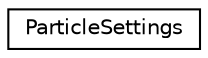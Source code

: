 digraph G
{
  edge [fontname="Helvetica",fontsize="10",labelfontname="Helvetica",labelfontsize="10"];
  node [fontname="Helvetica",fontsize="10",shape=record];
  rankdir=LR;
  Node1 [label="ParticleSettings",height=0.2,width=0.4,color="black", fillcolor="white", style="filled",URL="$df/da6/structParticleSettings.html"];
}
